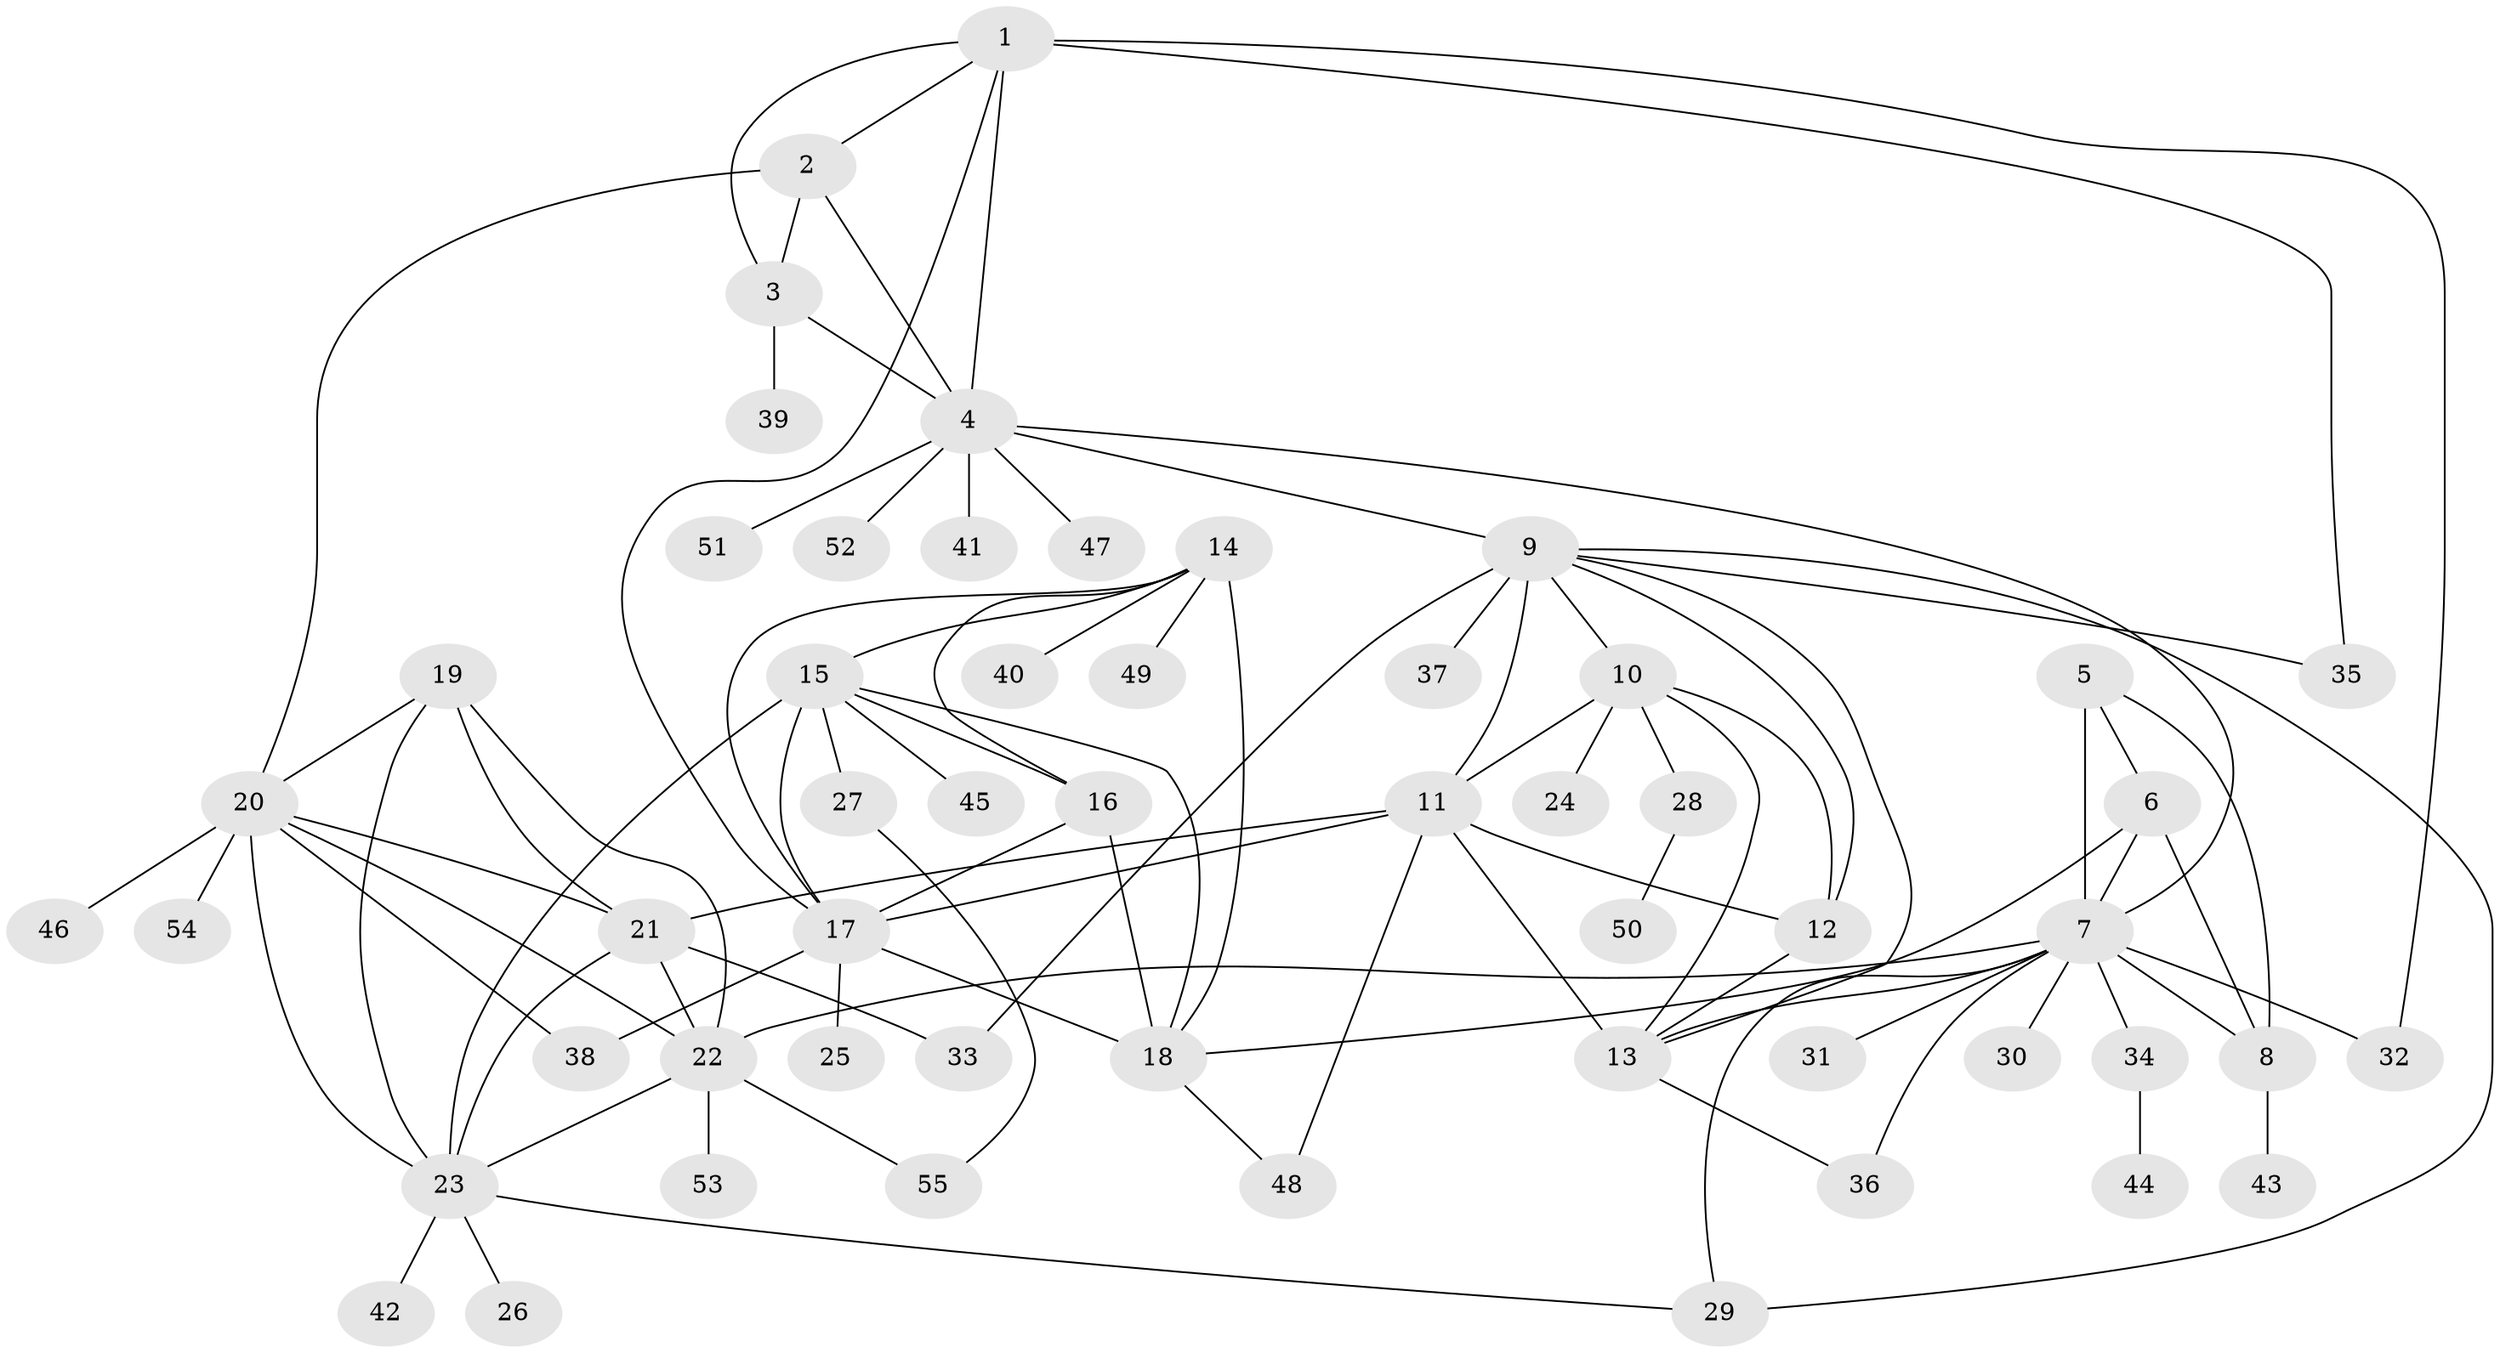 // original degree distribution, {10: 0.028037383177570093, 5: 0.028037383177570093, 8: 0.037383177570093455, 4: 0.018691588785046728, 11: 0.018691588785046728, 6: 0.037383177570093455, 9: 0.037383177570093455, 12: 0.009345794392523364, 7: 0.018691588785046728, 1: 0.5700934579439252, 2: 0.14018691588785046, 3: 0.056074766355140186}
// Generated by graph-tools (version 1.1) at 2025/52/03/04/25 22:52:30]
// undirected, 55 vertices, 93 edges
graph export_dot {
  node [color=gray90,style=filled];
  1;
  2;
  3;
  4;
  5;
  6;
  7;
  8;
  9;
  10;
  11;
  12;
  13;
  14;
  15;
  16;
  17;
  18;
  19;
  20;
  21;
  22;
  23;
  24;
  25;
  26;
  27;
  28;
  29;
  30;
  31;
  32;
  33;
  34;
  35;
  36;
  37;
  38;
  39;
  40;
  41;
  42;
  43;
  44;
  45;
  46;
  47;
  48;
  49;
  50;
  51;
  52;
  53;
  54;
  55;
  1 -- 2 [weight=2.0];
  1 -- 3 [weight=1.0];
  1 -- 4 [weight=1.0];
  1 -- 17 [weight=1.0];
  1 -- 32 [weight=1.0];
  1 -- 35 [weight=3.0];
  2 -- 3 [weight=2.0];
  2 -- 4 [weight=2.0];
  2 -- 20 [weight=1.0];
  3 -- 4 [weight=1.0];
  3 -- 39 [weight=3.0];
  4 -- 7 [weight=1.0];
  4 -- 9 [weight=1.0];
  4 -- 41 [weight=1.0];
  4 -- 47 [weight=1.0];
  4 -- 51 [weight=1.0];
  4 -- 52 [weight=1.0];
  5 -- 6 [weight=1.0];
  5 -- 7 [weight=3.0];
  5 -- 8 [weight=1.0];
  6 -- 7 [weight=2.0];
  6 -- 8 [weight=1.0];
  6 -- 18 [weight=1.0];
  7 -- 8 [weight=2.0];
  7 -- 13 [weight=1.0];
  7 -- 22 [weight=1.0];
  7 -- 29 [weight=1.0];
  7 -- 30 [weight=1.0];
  7 -- 31 [weight=1.0];
  7 -- 32 [weight=1.0];
  7 -- 34 [weight=1.0];
  7 -- 36 [weight=1.0];
  8 -- 43 [weight=1.0];
  9 -- 10 [weight=1.0];
  9 -- 11 [weight=1.0];
  9 -- 12 [weight=1.0];
  9 -- 13 [weight=1.0];
  9 -- 29 [weight=1.0];
  9 -- 33 [weight=3.0];
  9 -- 35 [weight=1.0];
  9 -- 37 [weight=1.0];
  10 -- 11 [weight=1.0];
  10 -- 12 [weight=1.0];
  10 -- 13 [weight=1.0];
  10 -- 24 [weight=2.0];
  10 -- 28 [weight=1.0];
  11 -- 12 [weight=1.0];
  11 -- 13 [weight=1.0];
  11 -- 17 [weight=1.0];
  11 -- 21 [weight=4.0];
  11 -- 48 [weight=1.0];
  12 -- 13 [weight=1.0];
  13 -- 36 [weight=1.0];
  14 -- 15 [weight=1.0];
  14 -- 16 [weight=1.0];
  14 -- 17 [weight=1.0];
  14 -- 18 [weight=1.0];
  14 -- 40 [weight=1.0];
  14 -- 49 [weight=1.0];
  15 -- 16 [weight=1.0];
  15 -- 17 [weight=1.0];
  15 -- 18 [weight=1.0];
  15 -- 23 [weight=1.0];
  15 -- 27 [weight=3.0];
  15 -- 45 [weight=1.0];
  16 -- 17 [weight=1.0];
  16 -- 18 [weight=4.0];
  17 -- 18 [weight=1.0];
  17 -- 25 [weight=1.0];
  17 -- 38 [weight=1.0];
  18 -- 48 [weight=1.0];
  19 -- 20 [weight=1.0];
  19 -- 21 [weight=1.0];
  19 -- 22 [weight=1.0];
  19 -- 23 [weight=1.0];
  20 -- 21 [weight=1.0];
  20 -- 22 [weight=1.0];
  20 -- 23 [weight=1.0];
  20 -- 38 [weight=1.0];
  20 -- 46 [weight=1.0];
  20 -- 54 [weight=1.0];
  21 -- 22 [weight=1.0];
  21 -- 23 [weight=1.0];
  21 -- 33 [weight=1.0];
  22 -- 23 [weight=1.0];
  22 -- 53 [weight=1.0];
  22 -- 55 [weight=1.0];
  23 -- 26 [weight=1.0];
  23 -- 29 [weight=1.0];
  23 -- 42 [weight=1.0];
  27 -- 55 [weight=1.0];
  28 -- 50 [weight=1.0];
  34 -- 44 [weight=1.0];
}
